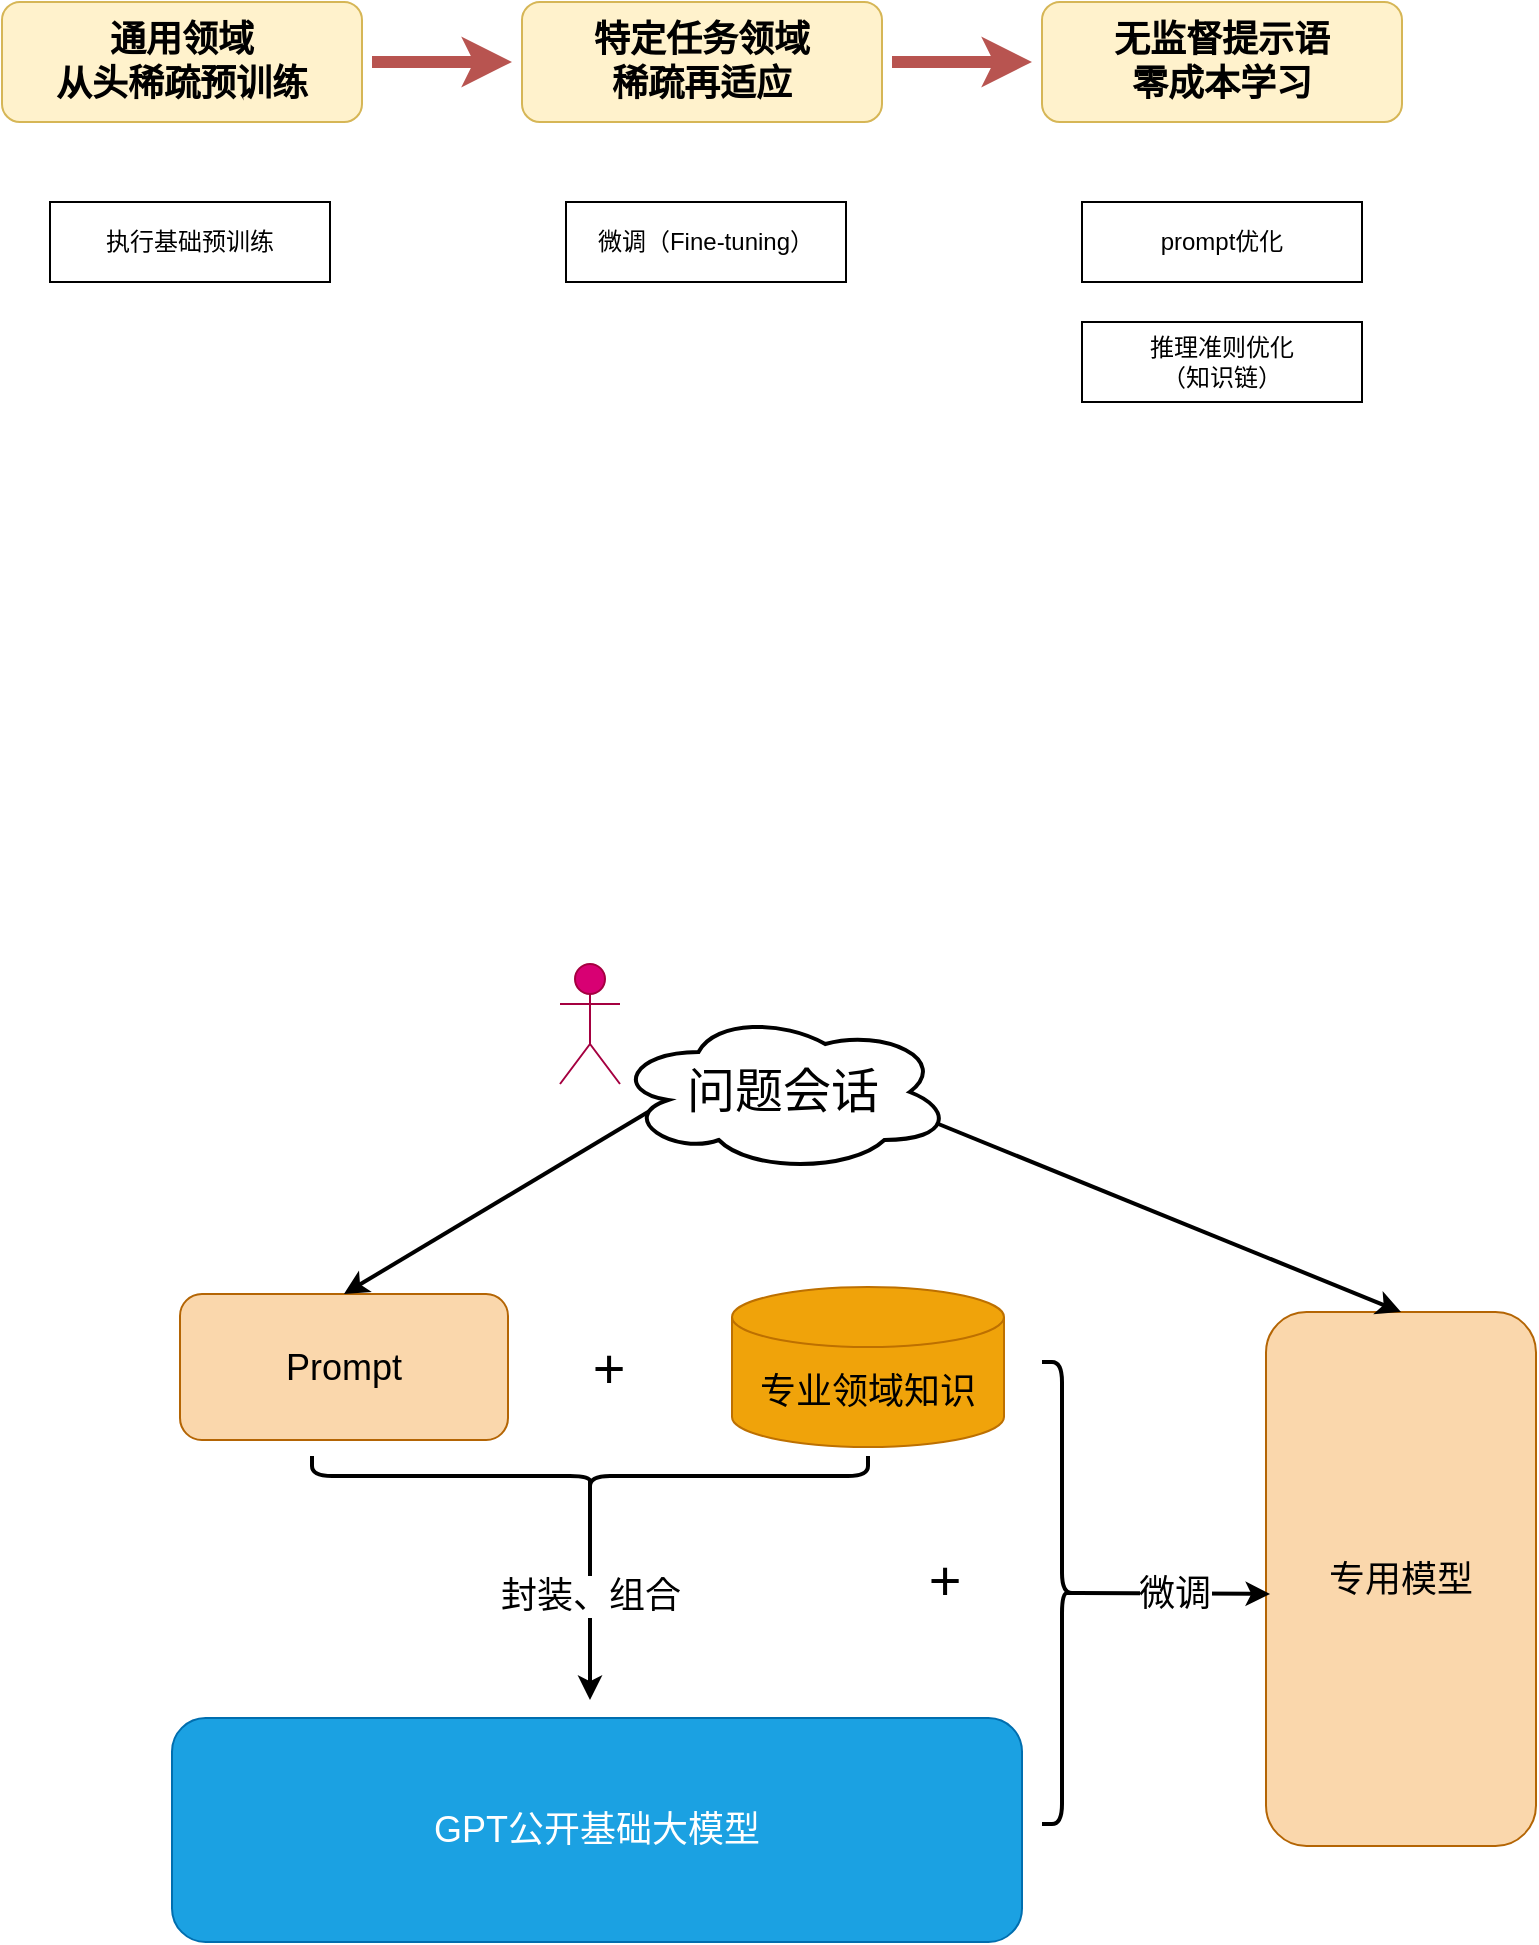 <mxfile version="20.8.16" type="device"><diagram name="第 1 页" id="6CLhGQ73mGrSnnUnH9vP"><mxGraphModel dx="817" dy="663" grid="0" gridSize="10" guides="1" tooltips="1" connect="1" arrows="1" fold="1" page="0" pageScale="1" pageWidth="827" pageHeight="1169" math="0" shadow="0"><root><mxCell id="0"/><mxCell id="1" parent="0"/><mxCell id="fw7-JW81jt0M4Y8ckRAq-3" value="" style="edgeStyle=orthogonalEdgeStyle;rounded=0;orthogonalLoop=1;jettySize=auto;html=1;strokeWidth=6;fillColor=#f8cecc;strokeColor=#b85450;targetPerimeterSpacing=5;sourcePerimeterSpacing=5;" edge="1" parent="1" source="fw7-JW81jt0M4Y8ckRAq-1" target="fw7-JW81jt0M4Y8ckRAq-2"><mxGeometry relative="1" as="geometry"/></mxCell><mxCell id="fw7-JW81jt0M4Y8ckRAq-1" value="通用领域&lt;br style=&quot;font-size: 18px;&quot;&gt;从头稀疏预训练" style="rounded=1;whiteSpace=wrap;html=1;fillColor=#fff2cc;strokeColor=#d6b656;fontSize=18;fontStyle=1" vertex="1" parent="1"><mxGeometry x="90" y="130" width="180" height="60" as="geometry"/></mxCell><mxCell id="fw7-JW81jt0M4Y8ckRAq-5" value="" style="edgeStyle=orthogonalEdgeStyle;rounded=0;orthogonalLoop=1;jettySize=auto;html=1;strokeWidth=6;sourcePerimeterSpacing=5;targetPerimeterSpacing=5;fillColor=#f8cecc;strokeColor=#b85450;" edge="1" parent="1" source="fw7-JW81jt0M4Y8ckRAq-2" target="fw7-JW81jt0M4Y8ckRAq-4"><mxGeometry relative="1" as="geometry"/></mxCell><mxCell id="fw7-JW81jt0M4Y8ckRAq-2" value="特定任务领域&lt;br style=&quot;font-size: 18px;&quot;&gt;稀疏再适应" style="rounded=1;whiteSpace=wrap;html=1;fillColor=#fff2cc;strokeColor=#d6b656;fontSize=18;fontStyle=1" vertex="1" parent="1"><mxGeometry x="350" y="130" width="180" height="60" as="geometry"/></mxCell><mxCell id="fw7-JW81jt0M4Y8ckRAq-4" value="无监督提示语&lt;br style=&quot;font-size: 18px;&quot;&gt;零成本学习" style="rounded=1;whiteSpace=wrap;html=1;fillColor=#fff2cc;strokeColor=#d6b656;fontSize=18;fontStyle=1" vertex="1" parent="1"><mxGeometry x="610" y="130" width="180" height="60" as="geometry"/></mxCell><mxCell id="fw7-JW81jt0M4Y8ckRAq-6" value="执行基础预训练" style="rounded=0;whiteSpace=wrap;html=1;" vertex="1" parent="1"><mxGeometry x="114" y="230" width="140" height="40" as="geometry"/></mxCell><mxCell id="fw7-JW81jt0M4Y8ckRAq-10" value="prompt优化" style="rounded=0;whiteSpace=wrap;html=1;" vertex="1" parent="1"><mxGeometry x="630" y="230" width="140" height="40" as="geometry"/></mxCell><mxCell id="fw7-JW81jt0M4Y8ckRAq-11" value="推理准则优化&lt;br&gt;（知识链）" style="rounded=0;whiteSpace=wrap;html=1;" vertex="1" parent="1"><mxGeometry x="630" y="290" width="140" height="40" as="geometry"/></mxCell><mxCell id="fw7-JW81jt0M4Y8ckRAq-12" value="微调（Fine-tuning）" style="rounded=0;whiteSpace=wrap;html=1;" vertex="1" parent="1"><mxGeometry x="372" y="230" width="140" height="40" as="geometry"/></mxCell><mxCell id="fw7-JW81jt0M4Y8ckRAq-13" value="专用模型" style="rounded=1;whiteSpace=wrap;html=1;fontSize=18;fillColor=#fad7ac;strokeColor=#b46504;" vertex="1" parent="1"><mxGeometry x="722" y="785" width="135" height="267" as="geometry"/></mxCell><mxCell id="fw7-JW81jt0M4Y8ckRAq-23" value="微调" style="edgeStyle=none;rounded=0;orthogonalLoop=1;jettySize=auto;html=1;entryX=0.015;entryY=0.528;entryDx=0;entryDy=0;strokeWidth=2;fontSize=18;sourcePerimeterSpacing=6;targetPerimeterSpacing=6;exitX=0.1;exitY=0.5;exitDx=0;exitDy=0;exitPerimeter=0;entryPerimeter=0;" edge="1" parent="1" source="fw7-JW81jt0M4Y8ckRAq-27" target="fw7-JW81jt0M4Y8ckRAq-13"><mxGeometry relative="1" as="geometry"><mxPoint x="512.025" y="967.702" as="sourcePoint"/></mxGeometry></mxCell><mxCell id="fw7-JW81jt0M4Y8ckRAq-14" value="GPT公开基础大模型" style="rounded=1;whiteSpace=wrap;html=1;fontSize=18;fillColor=#1ba1e2;fontColor=#ffffff;strokeColor=#006EAF;" vertex="1" parent="1"><mxGeometry x="175" y="988" width="425" height="112" as="geometry"/></mxCell><mxCell id="fw7-JW81jt0M4Y8ckRAq-16" value="&lt;span style=&quot;color: rgb(0, 0, 0); font-family: Helvetica; font-size: 18px; font-style: normal; font-variant-ligatures: normal; font-variant-caps: normal; font-weight: 400; letter-spacing: normal; orphans: 2; text-align: center; text-indent: 0px; text-transform: none; widows: 2; word-spacing: 0px; -webkit-text-stroke-width: 0px; background-color: rgb(255, 255, 255); text-decoration-thickness: initial; text-decoration-style: initial; text-decoration-color: initial; float: none; display: inline !important;&quot;&gt;封装、组合&lt;/span&gt;" style="rounded=0;orthogonalLoop=1;jettySize=auto;html=1;strokeWidth=2;fontSize=18;sourcePerimeterSpacing=6;targetPerimeterSpacing=6;exitX=0.1;exitY=0.5;exitDx=0;exitDy=0;exitPerimeter=0;" edge="1" parent="1" source="fw7-JW81jt0M4Y8ckRAq-29"><mxGeometry relative="1" as="geometry"><mxPoint x="383.5" y="875" as="sourcePoint"/><mxPoint x="384" y="979" as="targetPoint"/></mxGeometry></mxCell><mxCell id="fw7-JW81jt0M4Y8ckRAq-15" value="Prompt" style="rounded=1;whiteSpace=wrap;html=1;fontSize=18;fillColor=#fad7ac;strokeColor=#b46504;" vertex="1" parent="1"><mxGeometry x="179" y="776" width="164" height="73" as="geometry"/></mxCell><mxCell id="fw7-JW81jt0M4Y8ckRAq-19" value="" style="edgeStyle=none;rounded=0;orthogonalLoop=1;jettySize=auto;html=1;entryX=0.5;entryY=0;entryDx=0;entryDy=0;strokeWidth=2;fontSize=18;sourcePerimeterSpacing=6;targetPerimeterSpacing=6;exitX=0.16;exitY=0.55;exitDx=0;exitDy=0;exitPerimeter=0;" edge="1" parent="1" source="fw7-JW81jt0M4Y8ckRAq-31" target="fw7-JW81jt0M4Y8ckRAq-15"><mxGeometry relative="1" as="geometry"/></mxCell><mxCell id="fw7-JW81jt0M4Y8ckRAq-20" style="edgeStyle=none;rounded=0;orthogonalLoop=1;jettySize=auto;html=1;entryX=0.5;entryY=0;entryDx=0;entryDy=0;strokeWidth=2;fontSize=18;sourcePerimeterSpacing=6;targetPerimeterSpacing=6;exitX=0.96;exitY=0.7;exitDx=0;exitDy=0;exitPerimeter=0;" edge="1" parent="1" source="fw7-JW81jt0M4Y8ckRAq-31" target="fw7-JW81jt0M4Y8ckRAq-13"><mxGeometry relative="1" as="geometry"/></mxCell><mxCell id="fw7-JW81jt0M4Y8ckRAq-18" value="用户" style="shape=umlActor;verticalLabelPosition=bottom;verticalAlign=top;html=1;outlineConnect=0;fontSize=18;fillColor=#d80073;fontColor=#ffffff;strokeColor=#A50040;" vertex="1" parent="1"><mxGeometry x="369" y="611" width="30" height="60" as="geometry"/></mxCell><mxCell id="fw7-JW81jt0M4Y8ckRAq-24" value="专业领域知识" style="shape=cylinder3;whiteSpace=wrap;html=1;boundedLbl=1;backgroundOutline=1;size=15;fontSize=18;fillColor=#f0a30a;fontColor=#000000;strokeColor=#BD7000;" vertex="1" parent="1"><mxGeometry x="455" y="772.5" width="136" height="80" as="geometry"/></mxCell><mxCell id="fw7-JW81jt0M4Y8ckRAq-27" value="" style="shape=curlyBracket;whiteSpace=wrap;html=1;rounded=1;flipH=1;labelPosition=right;verticalLabelPosition=middle;align=left;verticalAlign=middle;fontSize=18;strokeWidth=2;" vertex="1" parent="1"><mxGeometry x="610" y="810" width="20" height="231" as="geometry"/></mxCell><mxCell id="fw7-JW81jt0M4Y8ckRAq-29" value="" style="shape=curlyBracket;whiteSpace=wrap;html=1;rounded=1;flipH=1;labelPosition=right;verticalLabelPosition=middle;align=left;verticalAlign=middle;fontSize=18;strokeWidth=2;rotation=90;" vertex="1" parent="1"><mxGeometry x="374" y="728" width="20" height="278" as="geometry"/></mxCell><mxCell id="fw7-JW81jt0M4Y8ckRAq-30" value="+" style="text;html=1;align=center;verticalAlign=middle;resizable=0;points=[];autosize=1;strokeColor=none;fillColor=none;fontSize=28;" vertex="1" parent="1"><mxGeometry x="376" y="789.5" width="34" height="46" as="geometry"/></mxCell><mxCell id="fw7-JW81jt0M4Y8ckRAq-31" value="问题会话" style="ellipse;shape=cloud;whiteSpace=wrap;html=1;strokeWidth=2;fontSize=24;" vertex="1" parent="1"><mxGeometry x="396" y="635" width="169" height="80" as="geometry"/></mxCell><mxCell id="fw7-JW81jt0M4Y8ckRAq-32" value="+" style="text;html=1;align=center;verticalAlign=middle;resizable=0;points=[];autosize=1;strokeColor=none;fillColor=none;fontSize=28;" vertex="1" parent="1"><mxGeometry x="544" y="895.5" width="34" height="46" as="geometry"/></mxCell></root></mxGraphModel></diagram></mxfile>